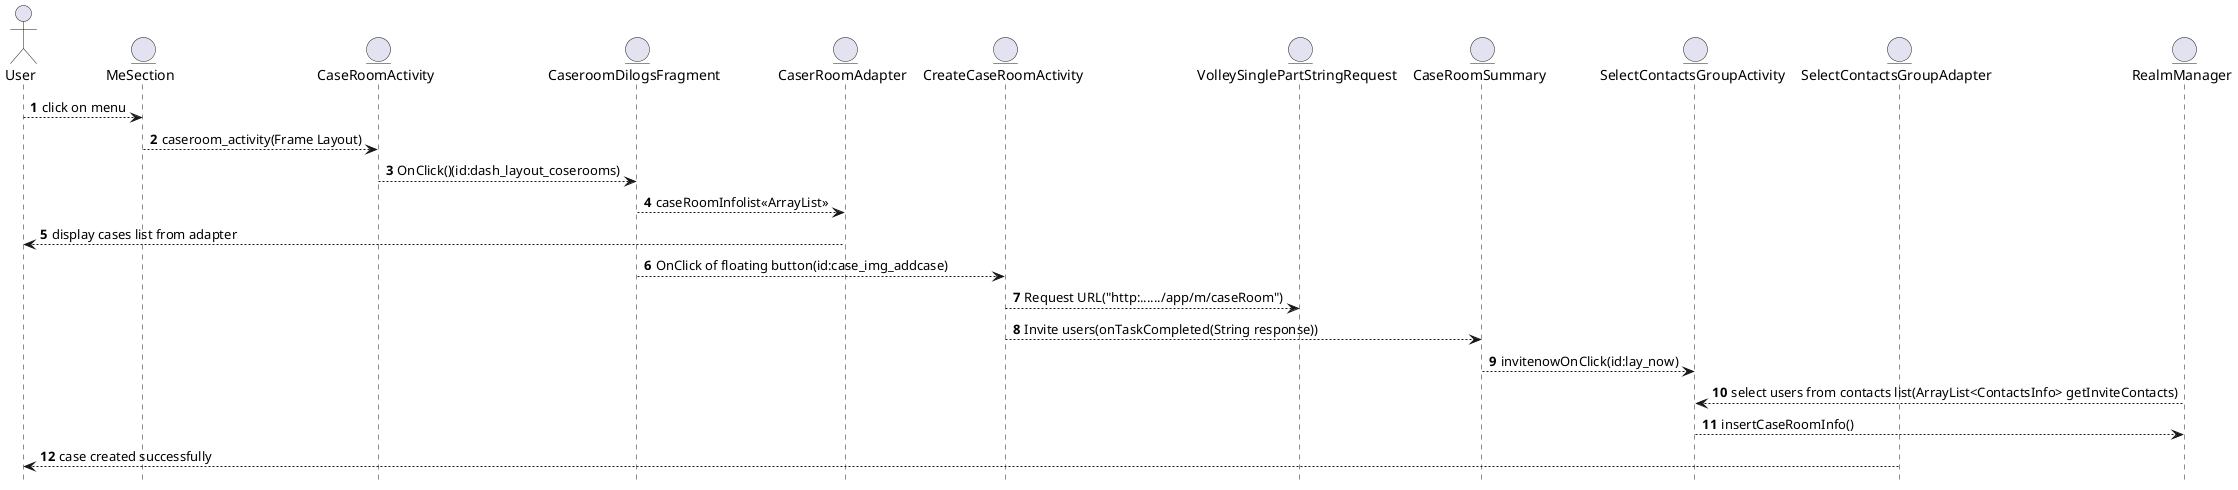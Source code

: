 @startuml
hide footbox
actor User
entity MeSection
entity CaseRoomActivity
entity CaseroomDilogsFragment
entity CaserRoomAdapter
entity CreateCaseRoomActivity
entity VolleySinglePartStringRequest
entity CaseRoomSummary
entity SelectContactsGroupActivity
entity SelectContactsGroupAdapter
entity RealmManager

autonumber
User ----> MeSection   : click on menu
MeSection --->CaseRoomActivity :caseroom_activity(Frame Layout)
CaseRoomActivity  ----> CaseroomDilogsFragment  : OnClick()(id:dash_layout_coserooms)
CaseroomDilogsFragment --> CaserRoomAdapter :caseRoomInfolist<<ArrayList>>
CaserRoomAdapter----> User  : display cases list from adapter
CaseroomDilogsFragment ---> CreateCaseRoomActivity    :  OnClick of floating button(id:case_img_addcase)
CreateCaseRoomActivity -->  VolleySinglePartStringRequest : Request URL("http:....../app/m/caseRoom")
CreateCaseRoomActivity --> CaseRoomSummary  : Invite users(onTaskCompleted(String response))
CaseRoomSummary -->  SelectContactsGroupActivity  : invitenowOnClick(id:lay_now)
RealmManager -->  SelectContactsGroupActivity : select users from contacts list(ArrayList<ContactsInfo> getInviteContacts)
SelectContactsGroupActivity  --> RealmManager  :  insertCaseRoomInfo()
SelectContactsGroupAdapter  -->  User :  case created successfully
@enduml

